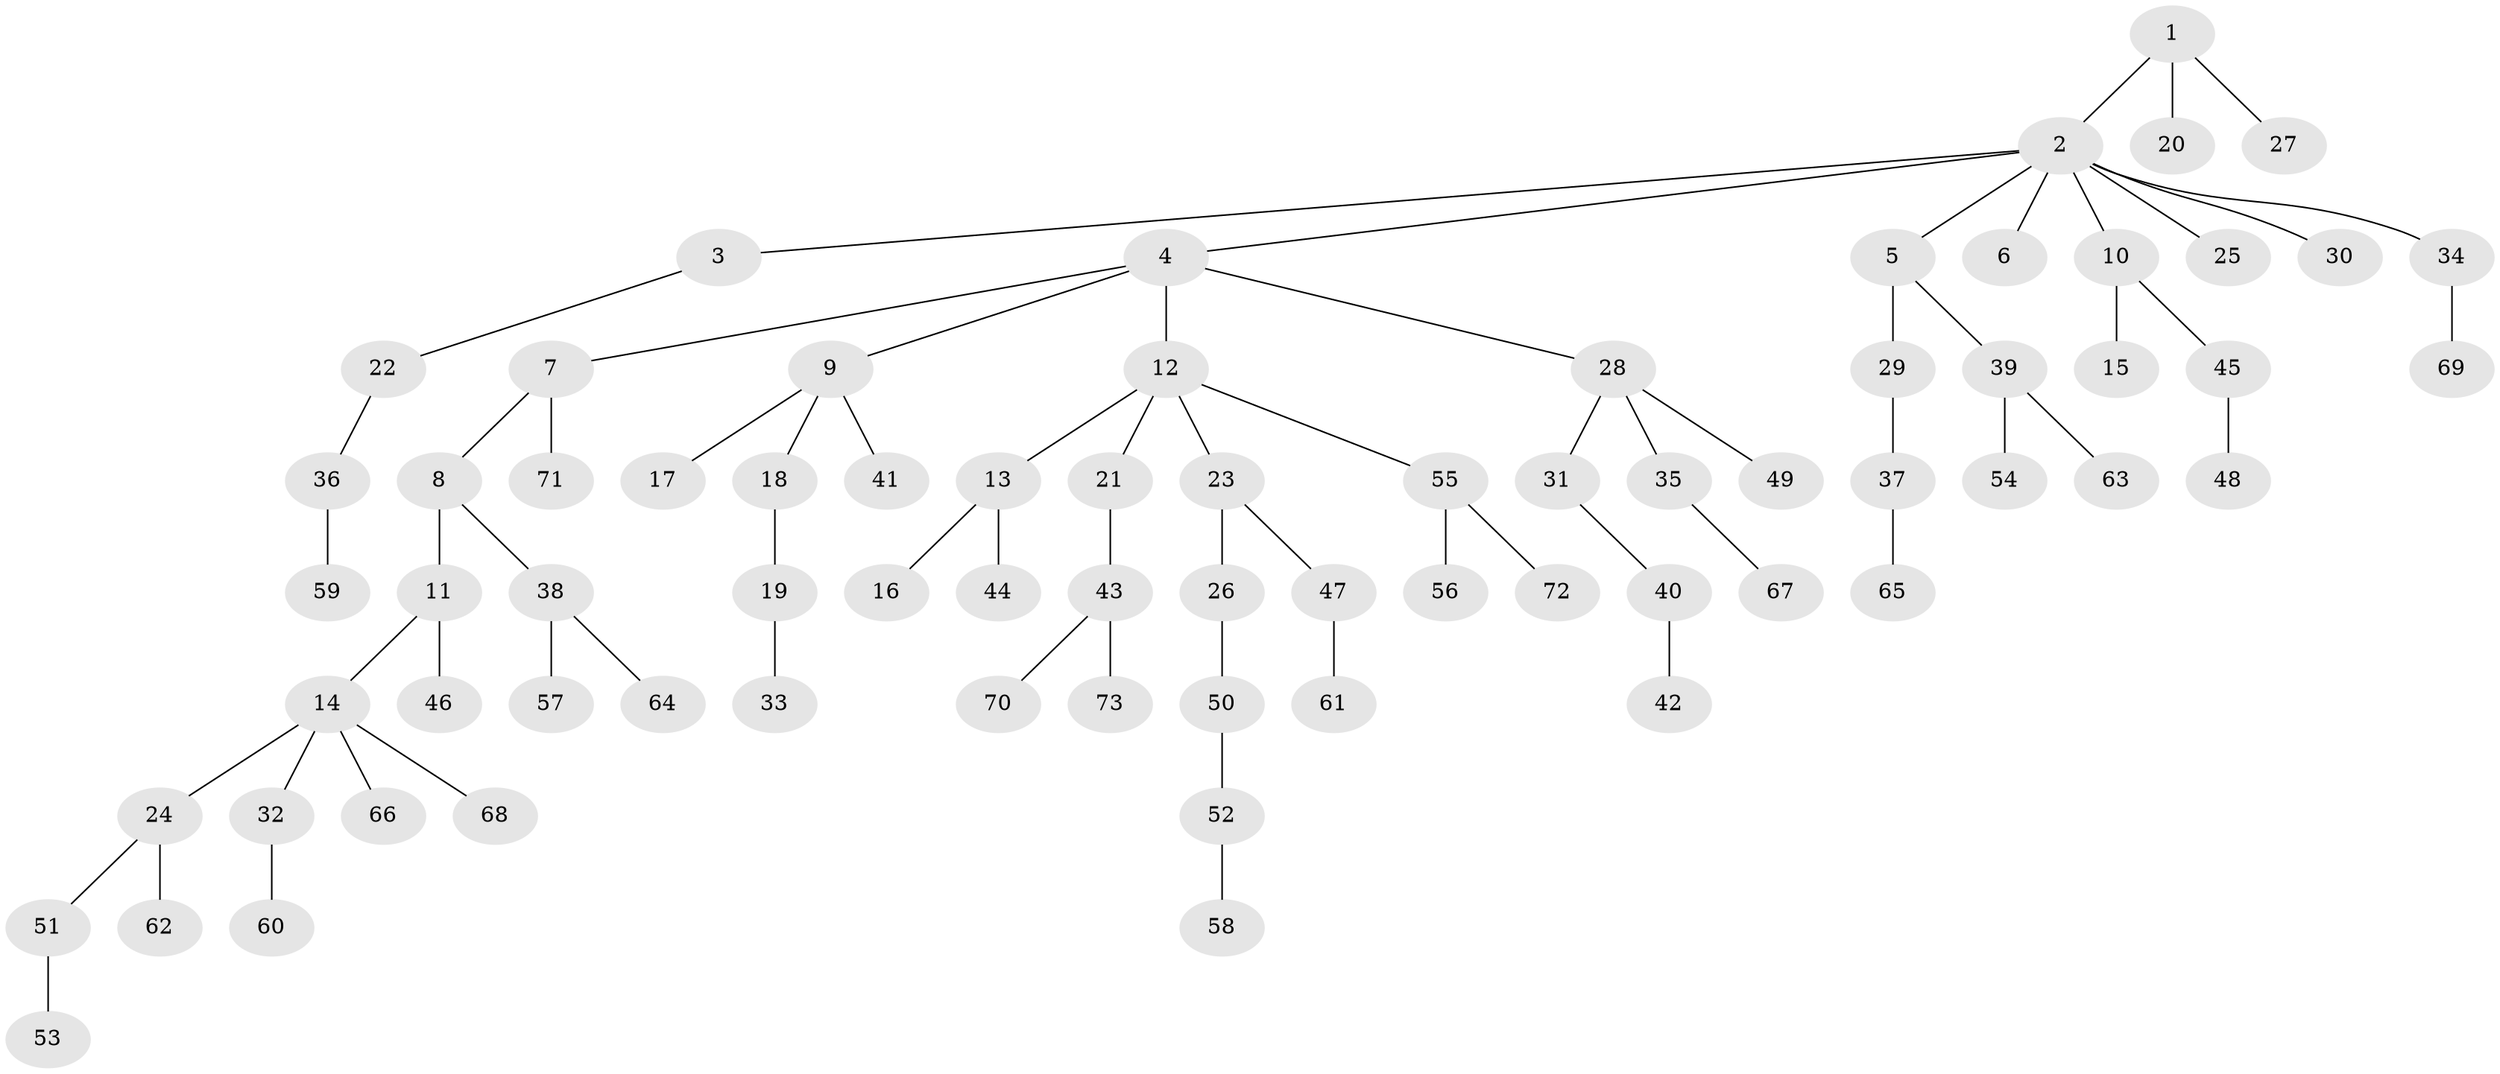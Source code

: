 // Generated by graph-tools (version 1.1) at 2025/15/03/09/25 04:15:25]
// undirected, 73 vertices, 72 edges
graph export_dot {
graph [start="1"]
  node [color=gray90,style=filled];
  1;
  2;
  3;
  4;
  5;
  6;
  7;
  8;
  9;
  10;
  11;
  12;
  13;
  14;
  15;
  16;
  17;
  18;
  19;
  20;
  21;
  22;
  23;
  24;
  25;
  26;
  27;
  28;
  29;
  30;
  31;
  32;
  33;
  34;
  35;
  36;
  37;
  38;
  39;
  40;
  41;
  42;
  43;
  44;
  45;
  46;
  47;
  48;
  49;
  50;
  51;
  52;
  53;
  54;
  55;
  56;
  57;
  58;
  59;
  60;
  61;
  62;
  63;
  64;
  65;
  66;
  67;
  68;
  69;
  70;
  71;
  72;
  73;
  1 -- 2;
  1 -- 20;
  1 -- 27;
  2 -- 3;
  2 -- 4;
  2 -- 5;
  2 -- 6;
  2 -- 10;
  2 -- 25;
  2 -- 30;
  2 -- 34;
  3 -- 22;
  4 -- 7;
  4 -- 9;
  4 -- 12;
  4 -- 28;
  5 -- 29;
  5 -- 39;
  7 -- 8;
  7 -- 71;
  8 -- 11;
  8 -- 38;
  9 -- 17;
  9 -- 18;
  9 -- 41;
  10 -- 15;
  10 -- 45;
  11 -- 14;
  11 -- 46;
  12 -- 13;
  12 -- 21;
  12 -- 23;
  12 -- 55;
  13 -- 16;
  13 -- 44;
  14 -- 24;
  14 -- 32;
  14 -- 66;
  14 -- 68;
  18 -- 19;
  19 -- 33;
  21 -- 43;
  22 -- 36;
  23 -- 26;
  23 -- 47;
  24 -- 51;
  24 -- 62;
  26 -- 50;
  28 -- 31;
  28 -- 35;
  28 -- 49;
  29 -- 37;
  31 -- 40;
  32 -- 60;
  34 -- 69;
  35 -- 67;
  36 -- 59;
  37 -- 65;
  38 -- 57;
  38 -- 64;
  39 -- 54;
  39 -- 63;
  40 -- 42;
  43 -- 70;
  43 -- 73;
  45 -- 48;
  47 -- 61;
  50 -- 52;
  51 -- 53;
  52 -- 58;
  55 -- 56;
  55 -- 72;
}
